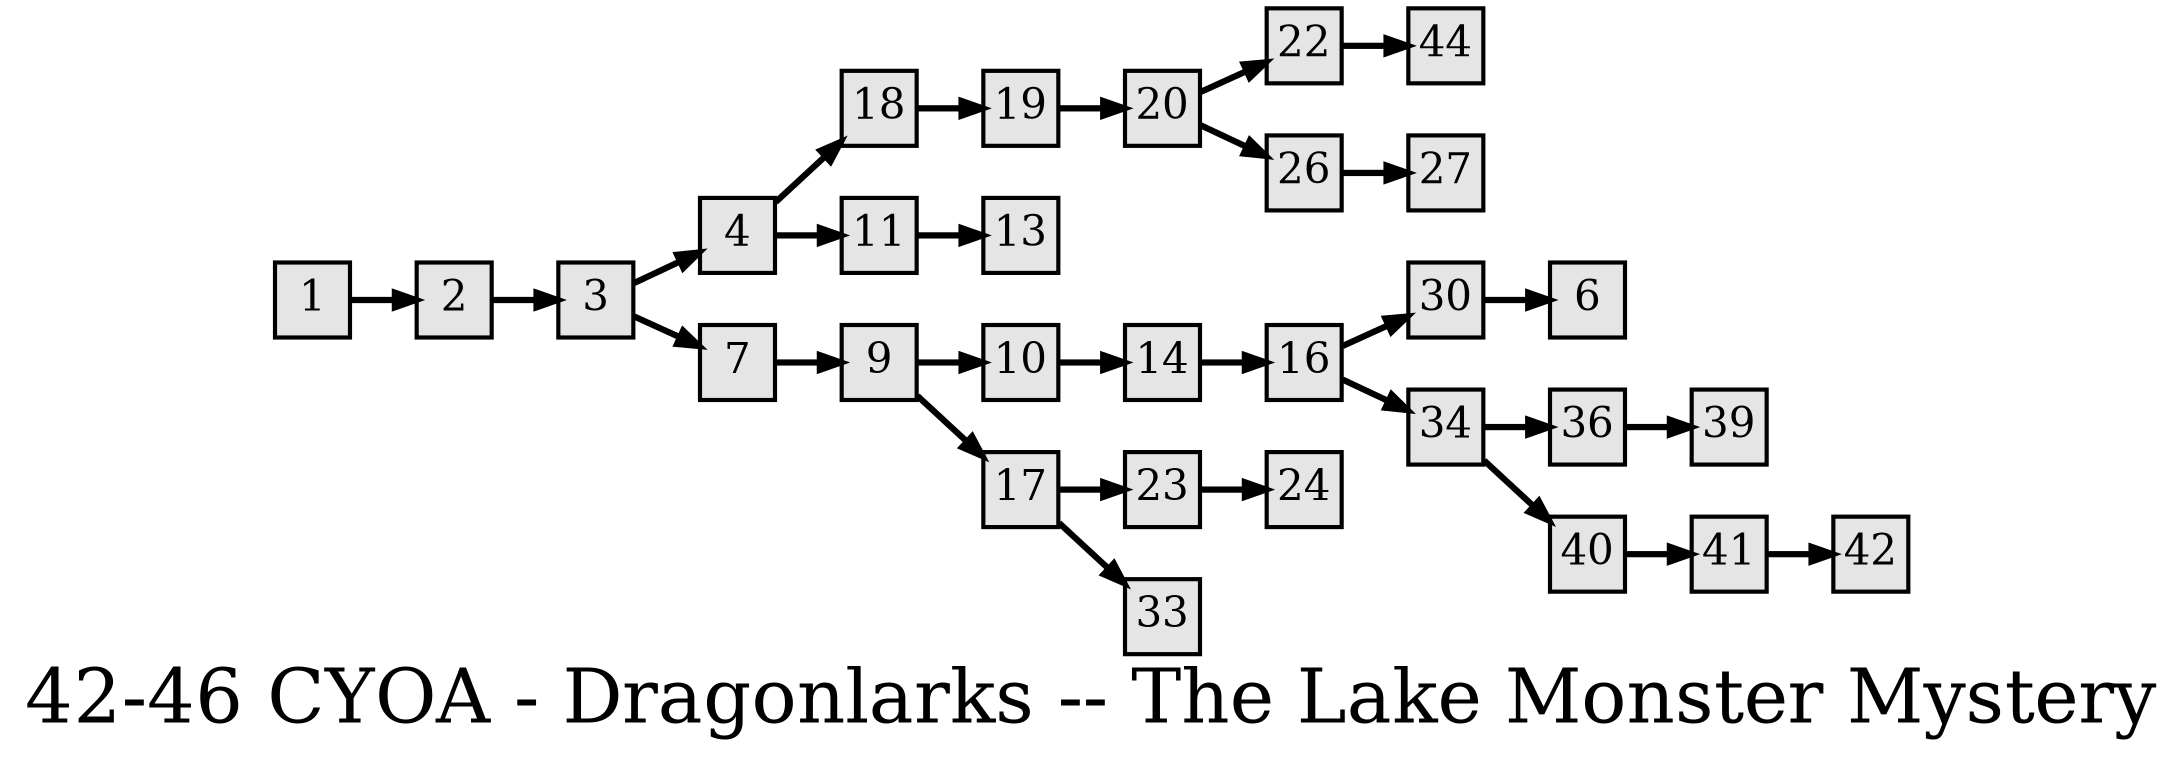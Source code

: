 digraph g{
  graph [ label="42-46 CYOA - Dragonlarks -- The Lake Monster Mystery" rankdir=LR, ordering=out, fontsize=36, nodesep="0.35", ranksep="0.45"];
  node  [shape=rect, penwidth=2, fontsize=20, style=filled, fillcolor=grey90, margin="0,0", labelfloat=true, regular=true, fixedsize=true];
  edge  [labelfloat=true, penwidth=3, fontsize=12];
  
  1 -> 2;
  2 -> 3;
  3 -> 4;
  3 -> 7;
  4 -> 18;
  4 -> 11;
  7 -> 9;
  9 -> 10;
  9 -> 17;
  10 -> 14;
  11 -> 13;
  14 -> 16;
  16 -> 30;
  16 -> 34;
  17 -> 23;
  17 -> 33;
  18 -> 19;
  19 -> 20;
  20 -> 22;
  20 -> 26;
  22 -> 44;
  23 -> 24;
  26 -> 27;
  30 -> 6;
  34 -> 36;
  34 -> 40;
  36 -> 39;
  40 -> 41;
  41 -> 42;
}

